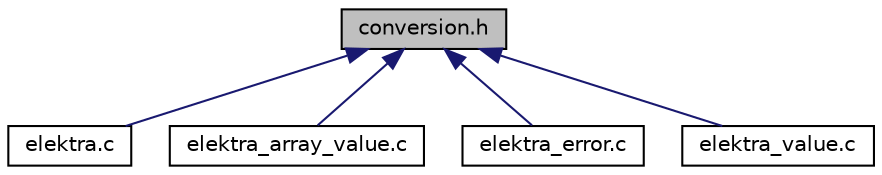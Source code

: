 digraph "conversion.h"
{
 // LATEX_PDF_SIZE
  edge [fontname="Helvetica",fontsize="10",labelfontname="Helvetica",labelfontsize="10"];
  node [fontname="Helvetica",fontsize="10",shape=record];
  Node1 [label="conversion.h",height=0.2,width=0.4,color="black", fillcolor="grey75", style="filled", fontcolor="black",tooltip="Elektra conversion."];
  Node1 -> Node2 [dir="back",color="midnightblue",fontsize="10",style="solid",fontname="Helvetica"];
  Node2 [label="elektra.c",height=0.2,width=0.4,color="black", fillcolor="white", style="filled",URL="$elektra_8c.html",tooltip="Elektra High Level API."];
  Node1 -> Node3 [dir="back",color="midnightblue",fontsize="10",style="solid",fontname="Helvetica"];
  Node3 [label="elektra_array_value.c",height=0.2,width=0.4,color="black", fillcolor="white", style="filled",URL="$elektra__array__value_8c.html",tooltip="Elektra High Level API."];
  Node1 -> Node4 [dir="back",color="midnightblue",fontsize="10",style="solid",fontname="Helvetica"];
  Node4 [label="elektra_error.c",height=0.2,width=0.4,color="black", fillcolor="white", style="filled",URL="$elektra__error_8c.html",tooltip="Elektra error codes."];
  Node1 -> Node5 [dir="back",color="midnightblue",fontsize="10",style="solid",fontname="Helvetica"];
  Node5 [label="elektra_value.c",height=0.2,width=0.4,color="black", fillcolor="white", style="filled",URL="$elektra__value_8c.html",tooltip="Elektra High Level API."];
}
